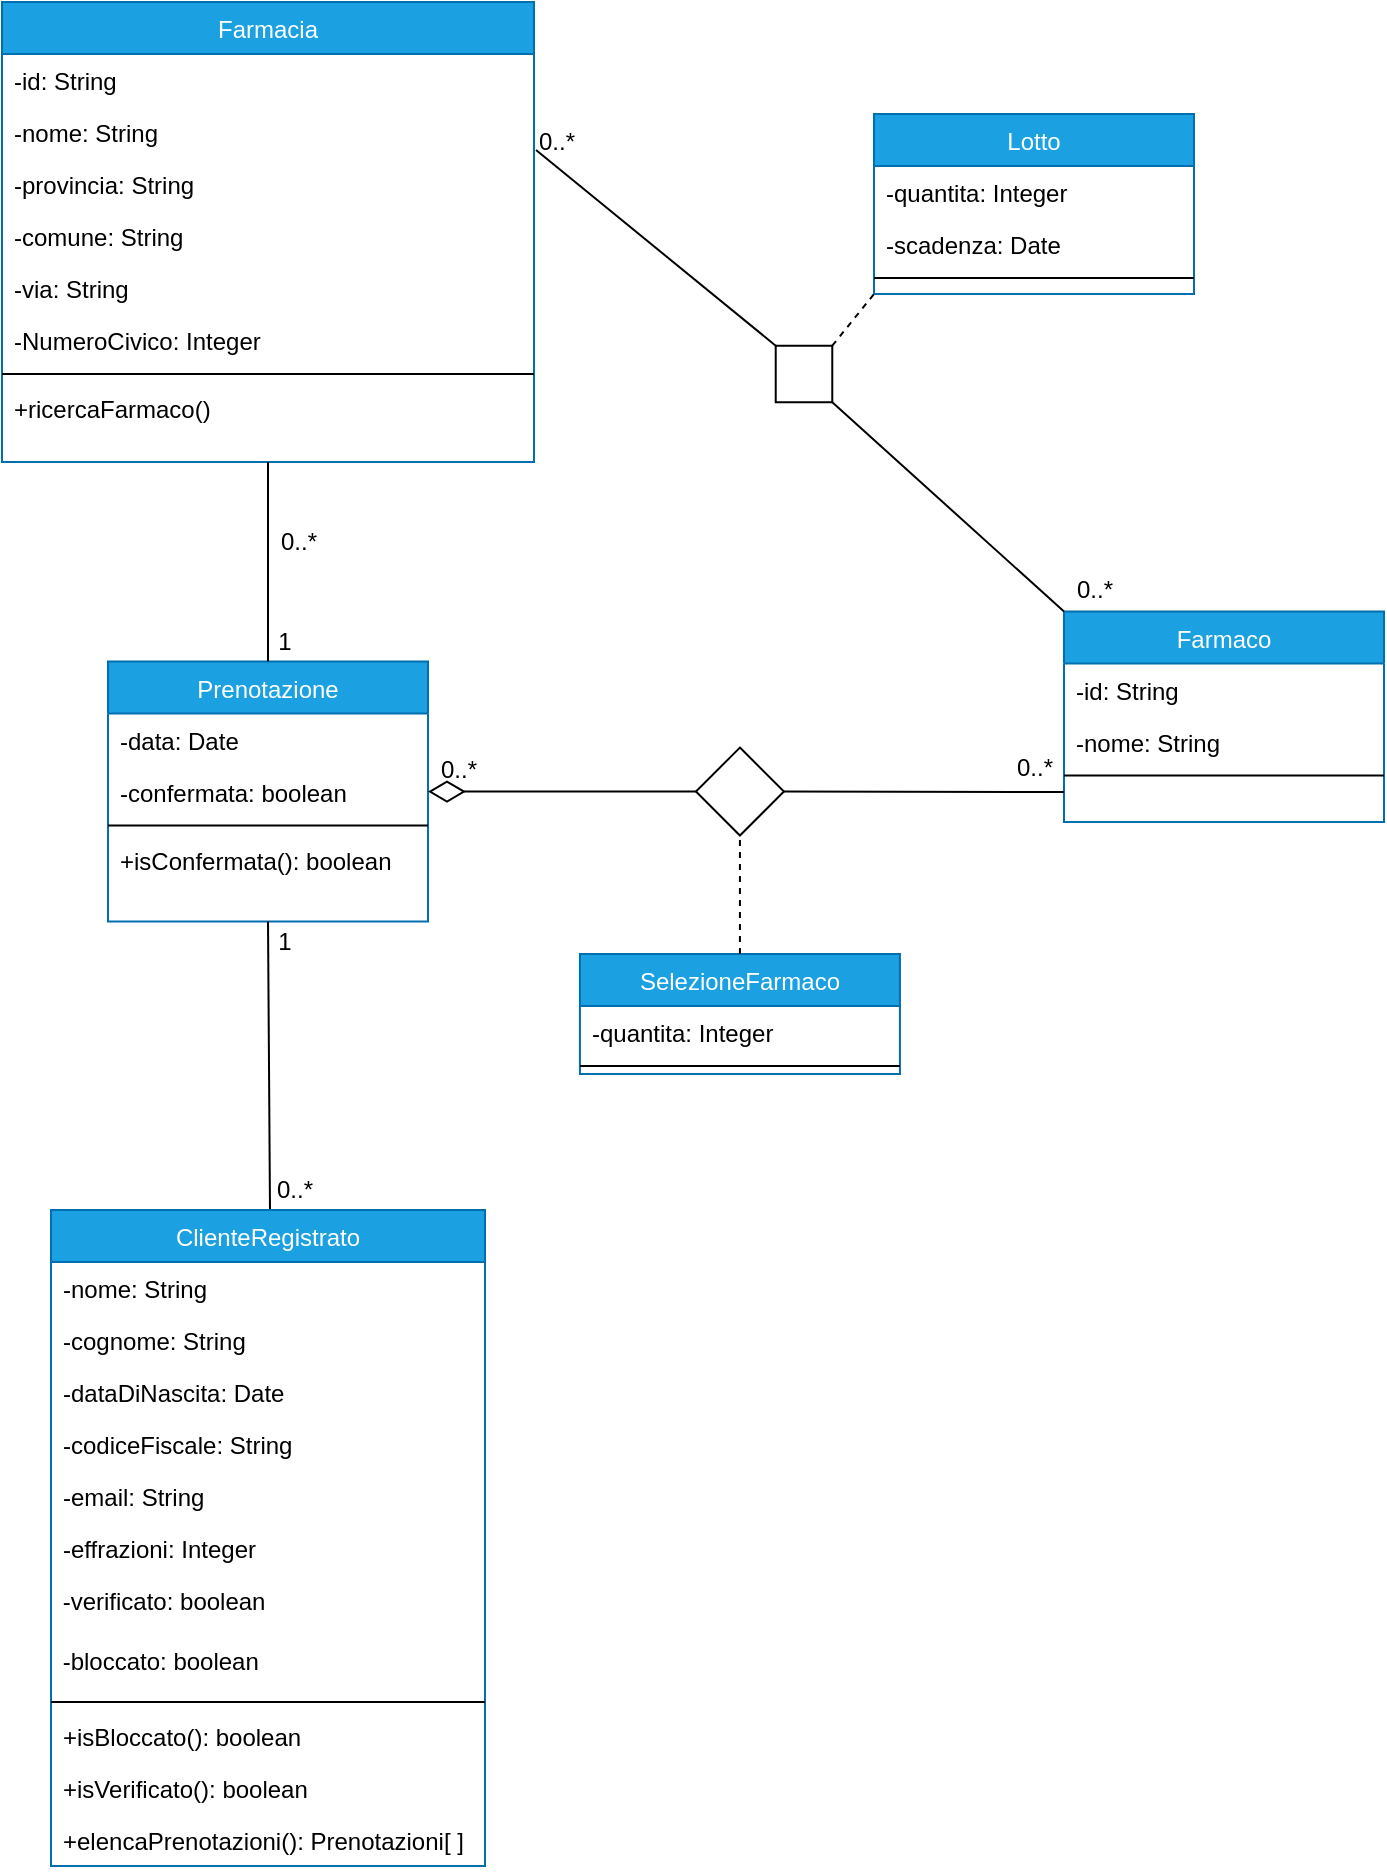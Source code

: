 <mxfile version="14.8.5" type="device" pages="3"><diagram id="0J_qHvFm6UENlinmswZc" name="DominioCliente"><mxGraphModel dx="2844" dy="1492" grid="1" gridSize="10" guides="1" tooltips="1" connect="1" arrows="1" fold="1" page="1" pageScale="1" pageWidth="827" pageHeight="1169" math="0" shadow="0"><root><mxCell id="0"/><mxCell id="1" parent="0"/><mxCell id="yFqUWSJjpp5-ftMIvv2n-1" value="Farmacia" style="swimlane;fontStyle=0;align=center;verticalAlign=top;childLayout=stackLayout;horizontal=1;startSize=26;horizontalStack=0;resizeParent=1;resizeLast=0;collapsible=1;marginBottom=0;rounded=0;shadow=0;strokeWidth=1;fillColor=#1ba1e2;strokeColor=#006EAF;fontColor=#ffffff;" vertex="1" parent="1"><mxGeometry x="9" y="10" width="266" height="230" as="geometry"><mxRectangle x="230" y="140" width="160" height="26" as="alternateBounds"/></mxGeometry></mxCell><mxCell id="yFqUWSJjpp5-ftMIvv2n-2" value="-id: String" style="text;align=left;verticalAlign=top;spacingLeft=4;spacingRight=4;overflow=hidden;rotatable=0;points=[[0,0.5],[1,0.5]];portConstraint=eastwest;" vertex="1" parent="yFqUWSJjpp5-ftMIvv2n-1"><mxGeometry y="26" width="266" height="26" as="geometry"/></mxCell><mxCell id="yFqUWSJjpp5-ftMIvv2n-3" value="-nome: String&#xA;" style="text;align=left;verticalAlign=top;spacingLeft=4;spacingRight=4;overflow=hidden;rotatable=0;points=[[0,0.5],[1,0.5]];portConstraint=eastwest;" vertex="1" parent="yFqUWSJjpp5-ftMIvv2n-1"><mxGeometry y="52" width="266" height="26" as="geometry"/></mxCell><mxCell id="yFqUWSJjpp5-ftMIvv2n-4" value="-provincia: String" style="text;align=left;verticalAlign=top;spacingLeft=4;spacingRight=4;overflow=hidden;rotatable=0;points=[[0,0.5],[1,0.5]];portConstraint=eastwest;rounded=0;shadow=0;html=0;" vertex="1" parent="yFqUWSJjpp5-ftMIvv2n-1"><mxGeometry y="78" width="266" height="26" as="geometry"/></mxCell><mxCell id="yFqUWSJjpp5-ftMIvv2n-5" value="-comune: String" style="text;align=left;verticalAlign=top;spacingLeft=4;spacingRight=4;overflow=hidden;rotatable=0;points=[[0,0.5],[1,0.5]];portConstraint=eastwest;rounded=0;shadow=0;html=0;" vertex="1" parent="yFqUWSJjpp5-ftMIvv2n-1"><mxGeometry y="104" width="266" height="26" as="geometry"/></mxCell><mxCell id="yFqUWSJjpp5-ftMIvv2n-6" value="-via: String" style="text;align=left;verticalAlign=top;spacingLeft=4;spacingRight=4;overflow=hidden;rotatable=0;points=[[0,0.5],[1,0.5]];portConstraint=eastwest;" vertex="1" parent="yFqUWSJjpp5-ftMIvv2n-1"><mxGeometry y="130" width="266" height="26" as="geometry"/></mxCell><mxCell id="yFqUWSJjpp5-ftMIvv2n-7" value="-NumeroCivico: Integer" style="text;align=left;verticalAlign=top;spacingLeft=4;spacingRight=4;overflow=hidden;rotatable=0;points=[[0,0.5],[1,0.5]];portConstraint=eastwest;" vertex="1" parent="yFqUWSJjpp5-ftMIvv2n-1"><mxGeometry y="156" width="266" height="26" as="geometry"/></mxCell><mxCell id="yFqUWSJjpp5-ftMIvv2n-8" value="" style="line;html=1;strokeWidth=1;align=left;verticalAlign=middle;spacingTop=-1;spacingLeft=3;spacingRight=3;rotatable=0;labelPosition=right;points=[];portConstraint=eastwest;" vertex="1" parent="yFqUWSJjpp5-ftMIvv2n-1"><mxGeometry y="182" width="266" height="8" as="geometry"/></mxCell><mxCell id="yFqUWSJjpp5-ftMIvv2n-9" value="+ricercaFarmaco()" style="text;align=left;verticalAlign=top;spacingLeft=4;spacingRight=4;overflow=hidden;rotatable=0;points=[[0,0.5],[1,0.5]];portConstraint=eastwest;" vertex="1" parent="yFqUWSJjpp5-ftMIvv2n-1"><mxGeometry y="190" width="266" height="26" as="geometry"/></mxCell><mxCell id="yFqUWSJjpp5-ftMIvv2n-10" value="Farmaco" style="swimlane;fontStyle=0;align=center;verticalAlign=top;childLayout=stackLayout;horizontal=1;startSize=26;horizontalStack=0;resizeParent=1;resizeLast=0;collapsible=1;marginBottom=0;rounded=0;shadow=0;strokeWidth=1;fillColor=#1ba1e2;strokeColor=#006EAF;fontColor=#ffffff;" vertex="1" parent="1"><mxGeometry x="540" y="314.77" width="160" height="105.23" as="geometry"><mxRectangle x="230" y="140" width="160" height="26" as="alternateBounds"/></mxGeometry></mxCell><mxCell id="yFqUWSJjpp5-ftMIvv2n-11" value="-id: String" style="text;align=left;verticalAlign=top;spacingLeft=4;spacingRight=4;overflow=hidden;rotatable=0;points=[[0,0.5],[1,0.5]];portConstraint=eastwest;" vertex="1" parent="yFqUWSJjpp5-ftMIvv2n-10"><mxGeometry y="26" width="160" height="26" as="geometry"/></mxCell><mxCell id="yFqUWSJjpp5-ftMIvv2n-12" value="-nome: String&#xA;" style="text;align=left;verticalAlign=top;spacingLeft=4;spacingRight=4;overflow=hidden;rotatable=0;points=[[0,0.5],[1,0.5]];portConstraint=eastwest;" vertex="1" parent="yFqUWSJjpp5-ftMIvv2n-10"><mxGeometry y="52" width="160" height="26" as="geometry"/></mxCell><mxCell id="yFqUWSJjpp5-ftMIvv2n-13" value="" style="line;html=1;strokeWidth=1;align=left;verticalAlign=middle;spacingTop=-1;spacingLeft=3;spacingRight=3;rotatable=0;labelPosition=right;points=[];portConstraint=eastwest;" vertex="1" parent="yFqUWSJjpp5-ftMIvv2n-10"><mxGeometry y="78" width="160" height="8" as="geometry"/></mxCell><mxCell id="yFqUWSJjpp5-ftMIvv2n-14" value="Prenotazione" style="swimlane;fontStyle=0;align=center;verticalAlign=top;childLayout=stackLayout;horizontal=1;startSize=26;horizontalStack=0;resizeParent=1;resizeLast=0;collapsible=1;marginBottom=0;rounded=0;shadow=0;strokeWidth=1;fillColor=#1ba1e2;strokeColor=#006EAF;fontColor=#ffffff;" vertex="1" parent="1"><mxGeometry x="62" y="339.77" width="160" height="130" as="geometry"><mxRectangle x="230" y="140" width="160" height="26" as="alternateBounds"/></mxGeometry></mxCell><mxCell id="yFqUWSJjpp5-ftMIvv2n-15" value="-data: Date&#xA;" style="text;align=left;verticalAlign=top;spacingLeft=4;spacingRight=4;overflow=hidden;rotatable=0;points=[[0,0.5],[1,0.5]];portConstraint=eastwest;" vertex="1" parent="yFqUWSJjpp5-ftMIvv2n-14"><mxGeometry y="26" width="160" height="26" as="geometry"/></mxCell><mxCell id="yFqUWSJjpp5-ftMIvv2n-16" value="-confermata: boolean" style="text;align=left;verticalAlign=top;spacingLeft=4;spacingRight=4;overflow=hidden;rotatable=0;points=[[0,0.5],[1,0.5]];portConstraint=eastwest;" vertex="1" parent="yFqUWSJjpp5-ftMIvv2n-14"><mxGeometry y="52" width="160" height="26" as="geometry"/></mxCell><mxCell id="yFqUWSJjpp5-ftMIvv2n-17" value="" style="line;html=1;strokeWidth=1;align=left;verticalAlign=middle;spacingTop=-1;spacingLeft=3;spacingRight=3;rotatable=0;labelPosition=right;points=[];portConstraint=eastwest;" vertex="1" parent="yFqUWSJjpp5-ftMIvv2n-14"><mxGeometry y="78" width="160" height="8" as="geometry"/></mxCell><mxCell id="yFqUWSJjpp5-ftMIvv2n-18" value="+isConfermata(): boolean" style="text;align=left;verticalAlign=top;spacingLeft=4;spacingRight=4;overflow=hidden;rotatable=0;points=[[0,0.5],[1,0.5]];portConstraint=eastwest;" vertex="1" parent="yFqUWSJjpp5-ftMIvv2n-14"><mxGeometry y="86" width="160" height="26" as="geometry"/></mxCell><mxCell id="yFqUWSJjpp5-ftMIvv2n-19" value="" style="endArrow=none;html=1;entryX=0.5;entryY=1;entryDx=0;entryDy=0;exitX=0.5;exitY=0;exitDx=0;exitDy=0;endFill=0;" edge="1" parent="1" source="yFqUWSJjpp5-ftMIvv2n-14" target="yFqUWSJjpp5-ftMIvv2n-1"><mxGeometry width="50" height="50" relative="1" as="geometry"><mxPoint x="391" y="172" as="sourcePoint"/><mxPoint x="391" y="94" as="targetPoint"/></mxGeometry></mxCell><mxCell id="yFqUWSJjpp5-ftMIvv2n-20" value="" style="endArrow=none;html=1;exitX=0.5;exitY=0;exitDx=0;exitDy=0;entryX=0.5;entryY=1;entryDx=0;entryDy=0;endFill=0;" edge="1" parent="1" target="yFqUWSJjpp5-ftMIvv2n-14"><mxGeometry width="50" height="50" relative="1" as="geometry"><mxPoint x="143" y="614.0" as="sourcePoint"/><mxPoint x="677" y="414" as="targetPoint"/></mxGeometry></mxCell><mxCell id="yFqUWSJjpp5-ftMIvv2n-21" value="0..*" style="text;html=1;align=center;verticalAlign=middle;resizable=0;points=[];autosize=1;strokeColor=none;" vertex="1" parent="1"><mxGeometry x="271" y="70" width="30" height="20" as="geometry"/></mxCell><mxCell id="yFqUWSJjpp5-ftMIvv2n-22" value="1" style="text;html=1;align=center;verticalAlign=middle;resizable=0;points=[];autosize=1;strokeColor=none;" vertex="1" parent="1"><mxGeometry x="140" y="319.77" width="20" height="20" as="geometry"/></mxCell><mxCell id="yFqUWSJjpp5-ftMIvv2n-23" value="0..*" style="text;html=1;align=center;verticalAlign=middle;resizable=0;points=[];autosize=1;strokeColor=none;" vertex="1" parent="1"><mxGeometry x="142" y="270" width="30" height="20" as="geometry"/></mxCell><mxCell id="yFqUWSJjpp5-ftMIvv2n-24" value="1" style="text;html=1;align=center;verticalAlign=middle;resizable=0;points=[];autosize=1;strokeColor=none;" vertex="1" parent="1"><mxGeometry x="140" y="469.77" width="20" height="20" as="geometry"/></mxCell><mxCell id="yFqUWSJjpp5-ftMIvv2n-25" value="0..*" style="text;html=1;align=center;verticalAlign=middle;resizable=0;points=[];autosize=1;strokeColor=none;" vertex="1" parent="1"><mxGeometry x="140" y="594" width="30" height="20" as="geometry"/></mxCell><mxCell id="yFqUWSJjpp5-ftMIvv2n-26" value="0..*" style="text;html=1;align=center;verticalAlign=middle;resizable=0;points=[];autosize=1;strokeColor=none;" vertex="1" parent="1"><mxGeometry x="222" y="384" width="30" height="20" as="geometry"/></mxCell><mxCell id="yFqUWSJjpp5-ftMIvv2n-27" value="" style="endArrow=none;html=1;entryX=0;entryY=0;entryDx=0;entryDy=0;endFill=0;startArrow=none;exitX=1;exitY=0.5;exitDx=0;exitDy=0;" edge="1" parent="1" source="yFqUWSJjpp5-ftMIvv2n-41" target="yFqUWSJjpp5-ftMIvv2n-10"><mxGeometry width="50" height="50" relative="1" as="geometry"><mxPoint x="276" y="84" as="sourcePoint"/><mxPoint x="490.0" y="294" as="targetPoint"/></mxGeometry></mxCell><mxCell id="yFqUWSJjpp5-ftMIvv2n-28" value="" style="endArrow=none;html=1;exitX=1;exitY=0.5;exitDx=0;exitDy=0;endFill=0;startSize=16;strokeWidth=1;startArrow=none;startFill=0;" edge="1" parent="1" source="yFqUWSJjpp5-ftMIvv2n-37"><mxGeometry width="50" height="50" relative="1" as="geometry"><mxPoint x="223" y="404" as="sourcePoint"/><mxPoint x="540" y="405" as="targetPoint"/></mxGeometry></mxCell><mxCell id="yFqUWSJjpp5-ftMIvv2n-29" value="0..*" style="text;html=1;align=center;verticalAlign=middle;resizable=0;points=[];autosize=1;strokeColor=none;" vertex="1" parent="1"><mxGeometry x="540" y="294" width="30" height="20" as="geometry"/></mxCell><mxCell id="yFqUWSJjpp5-ftMIvv2n-30" value="Lotto" style="swimlane;fontStyle=0;align=center;verticalAlign=top;childLayout=stackLayout;horizontal=1;startSize=26;horizontalStack=0;resizeParent=1;resizeLast=0;collapsible=1;marginBottom=0;rounded=0;shadow=0;strokeWidth=1;fillColor=#1ba1e2;strokeColor=#006EAF;fontColor=#ffffff;" vertex="1" parent="1"><mxGeometry x="445" y="66" width="160" height="90" as="geometry"><mxRectangle x="550" y="140" width="160" height="26" as="alternateBounds"/></mxGeometry></mxCell><mxCell id="yFqUWSJjpp5-ftMIvv2n-31" value="-quantita: Integer" style="text;align=left;verticalAlign=top;spacingLeft=4;spacingRight=4;overflow=hidden;rotatable=0;points=[[0,0.5],[1,0.5]];portConstraint=eastwest;" vertex="1" parent="yFqUWSJjpp5-ftMIvv2n-30"><mxGeometry y="26" width="160" height="26" as="geometry"/></mxCell><mxCell id="yFqUWSJjpp5-ftMIvv2n-32" value="-scadenza: Date" style="text;align=left;verticalAlign=top;spacingLeft=4;spacingRight=4;overflow=hidden;rotatable=0;points=[[0,0.5],[1,0.5]];portConstraint=eastwest;" vertex="1" parent="yFqUWSJjpp5-ftMIvv2n-30"><mxGeometry y="52" width="160" height="26" as="geometry"/></mxCell><mxCell id="yFqUWSJjpp5-ftMIvv2n-33" value="" style="line;html=1;strokeWidth=1;align=left;verticalAlign=middle;spacingTop=-1;spacingLeft=3;spacingRight=3;rotatable=0;labelPosition=right;points=[];portConstraint=eastwest;" vertex="1" parent="yFqUWSJjpp5-ftMIvv2n-30"><mxGeometry y="78" width="160" height="8" as="geometry"/></mxCell><mxCell id="yFqUWSJjpp5-ftMIvv2n-34" value="SelezioneFarmaco" style="swimlane;fontStyle=0;align=center;verticalAlign=top;childLayout=stackLayout;horizontal=1;startSize=26;horizontalStack=0;resizeParent=1;resizeLast=0;collapsible=1;marginBottom=0;rounded=0;shadow=0;strokeWidth=1;fillColor=#1ba1e2;strokeColor=#006EAF;fontColor=#ffffff;" vertex="1" parent="1"><mxGeometry x="297.97" y="486" width="160" height="60" as="geometry"><mxRectangle x="550" y="140" width="160" height="26" as="alternateBounds"/></mxGeometry></mxCell><mxCell id="yFqUWSJjpp5-ftMIvv2n-35" value="-quantita: Integer" style="text;align=left;verticalAlign=top;spacingLeft=4;spacingRight=4;overflow=hidden;rotatable=0;points=[[0,0.5],[1,0.5]];portConstraint=eastwest;" vertex="1" parent="yFqUWSJjpp5-ftMIvv2n-34"><mxGeometry y="26" width="160" height="26" as="geometry"/></mxCell><mxCell id="yFqUWSJjpp5-ftMIvv2n-36" value="" style="line;html=1;strokeWidth=1;align=left;verticalAlign=middle;spacingTop=-1;spacingLeft=3;spacingRight=3;rotatable=0;labelPosition=right;points=[];portConstraint=eastwest;" vertex="1" parent="yFqUWSJjpp5-ftMIvv2n-34"><mxGeometry y="52" width="160" height="8" as="geometry"/></mxCell><mxCell id="yFqUWSJjpp5-ftMIvv2n-37" value="" style="rhombus;whiteSpace=wrap;html=1;rotation=0;" vertex="1" parent="1"><mxGeometry x="355.97" y="382.77" width="44" height="44" as="geometry"/></mxCell><mxCell id="yFqUWSJjpp5-ftMIvv2n-38" value="" style="endArrow=none;html=1;exitX=1;exitY=0.5;exitDx=0;exitDy=0;entryX=0;entryY=0.5;entryDx=0;entryDy=0;endFill=0;startSize=16;sourcePerimeterSpacing=0;strokeWidth=1;startArrow=diamondThin;startFill=0;" edge="1" parent="1" source="yFqUWSJjpp5-ftMIvv2n-14" target="yFqUWSJjpp5-ftMIvv2n-37"><mxGeometry width="50" height="50" relative="1" as="geometry"><mxPoint x="223" y="404" as="sourcePoint"/><mxPoint x="530" y="402" as="targetPoint"/></mxGeometry></mxCell><mxCell id="yFqUWSJjpp5-ftMIvv2n-39" value="" style="endArrow=none;html=1;startSize=16;sourcePerimeterSpacing=0;strokeWidth=1;exitX=0.5;exitY=0;exitDx=0;exitDy=0;dashed=1;" edge="1" parent="1" source="yFqUWSJjpp5-ftMIvv2n-34" target="yFqUWSJjpp5-ftMIvv2n-37"><mxGeometry width="50" height="50" relative="1" as="geometry"><mxPoint x="460" y="456" as="sourcePoint"/><mxPoint x="378" y="426" as="targetPoint"/></mxGeometry></mxCell><mxCell id="yFqUWSJjpp5-ftMIvv2n-40" value="" style="endArrow=none;html=1;startSize=16;sourcePerimeterSpacing=0;strokeWidth=1;entryX=0;entryY=1;entryDx=0;entryDy=0;exitX=0.5;exitY=0;exitDx=0;exitDy=0;dashed=1;" edge="1" parent="1" source="yFqUWSJjpp5-ftMIvv2n-41" target="yFqUWSJjpp5-ftMIvv2n-30"><mxGeometry width="50" height="50" relative="1" as="geometry"><mxPoint x="670" y="206" as="sourcePoint"/><mxPoint x="460" y="176" as="targetPoint"/></mxGeometry></mxCell><mxCell id="yFqUWSJjpp5-ftMIvv2n-41" value="" style="rhombus;whiteSpace=wrap;html=1;rotation=45;" vertex="1" parent="1"><mxGeometry x="390" y="176" width="40" height="40" as="geometry"/></mxCell><mxCell id="yFqUWSJjpp5-ftMIvv2n-42" value="" style="endArrow=none;html=1;entryX=0;entryY=0.5;entryDx=0;entryDy=0;endFill=0;" edge="1" parent="1" target="yFqUWSJjpp5-ftMIvv2n-41"><mxGeometry width="50" height="50" relative="1" as="geometry"><mxPoint x="276" y="84" as="sourcePoint"/><mxPoint x="560" y="314" as="targetPoint"/></mxGeometry></mxCell><mxCell id="yFqUWSJjpp5-ftMIvv2n-43" value="0..*" style="text;html=1;align=center;verticalAlign=middle;resizable=0;points=[];autosize=1;strokeColor=none;" vertex="1" parent="1"><mxGeometry x="510" y="382.77" width="30" height="20" as="geometry"/></mxCell><mxCell id="yFqUWSJjpp5-ftMIvv2n-44" value="ClienteRegistrato" style="swimlane;fontStyle=0;align=center;verticalAlign=top;childLayout=stackLayout;horizontal=1;startSize=26;horizontalStack=0;resizeParent=1;resizeLast=0;collapsible=1;marginBottom=0;rounded=0;shadow=0;strokeWidth=1;fillColor=#1ba1e2;strokeColor=#006EAF;fontColor=#ffffff;" vertex="1" parent="1"><mxGeometry x="33.5" y="614" width="217" height="328" as="geometry"><mxRectangle x="230" y="140" width="160" height="26" as="alternateBounds"/></mxGeometry></mxCell><mxCell id="yFqUWSJjpp5-ftMIvv2n-45" value="-nome: String&#xA;" style="text;align=left;verticalAlign=top;spacingLeft=4;spacingRight=4;overflow=hidden;rotatable=0;points=[[0,0.5],[1,0.5]];portConstraint=eastwest;" vertex="1" parent="yFqUWSJjpp5-ftMIvv2n-44"><mxGeometry y="26" width="217" height="26" as="geometry"/></mxCell><mxCell id="yFqUWSJjpp5-ftMIvv2n-46" value="-cognome: String" style="text;align=left;verticalAlign=top;spacingLeft=4;spacingRight=4;overflow=hidden;rotatable=0;points=[[0,0.5],[1,0.5]];portConstraint=eastwest;" vertex="1" parent="yFqUWSJjpp5-ftMIvv2n-44"><mxGeometry y="52" width="217" height="26" as="geometry"/></mxCell><mxCell id="yFqUWSJjpp5-ftMIvv2n-47" value="-dataDiNascita: Date" style="text;align=left;verticalAlign=top;spacingLeft=4;spacingRight=4;overflow=hidden;rotatable=0;points=[[0,0.5],[1,0.5]];portConstraint=eastwest;" vertex="1" parent="yFqUWSJjpp5-ftMIvv2n-44"><mxGeometry y="78" width="217" height="26" as="geometry"/></mxCell><mxCell id="yFqUWSJjpp5-ftMIvv2n-48" value="-codiceFiscale: String" style="text;align=left;verticalAlign=top;spacingLeft=4;spacingRight=4;overflow=hidden;rotatable=0;points=[[0,0.5],[1,0.5]];portConstraint=eastwest;" vertex="1" parent="yFqUWSJjpp5-ftMIvv2n-44"><mxGeometry y="104" width="217" height="26" as="geometry"/></mxCell><mxCell id="yFqUWSJjpp5-ftMIvv2n-49" value="-email: String" style="text;align=left;verticalAlign=top;spacingLeft=4;spacingRight=4;overflow=hidden;rotatable=0;points=[[0,0.5],[1,0.5]];portConstraint=eastwest;" vertex="1" parent="yFqUWSJjpp5-ftMIvv2n-44"><mxGeometry y="130" width="217" height="26" as="geometry"/></mxCell><mxCell id="yFqUWSJjpp5-ftMIvv2n-50" value="-effrazioni: Integer" style="text;align=left;verticalAlign=top;spacingLeft=4;spacingRight=4;overflow=hidden;rotatable=0;points=[[0,0.5],[1,0.5]];portConstraint=eastwest;" vertex="1" parent="yFqUWSJjpp5-ftMIvv2n-44"><mxGeometry y="156" width="217" height="26" as="geometry"/></mxCell><mxCell id="yFqUWSJjpp5-ftMIvv2n-51" value="&lt;font face=&quot;helvetica&quot;&gt;&amp;nbsp;-verificato: boolean&lt;/font&gt;" style="text;whiteSpace=wrap;html=1;" vertex="1" parent="yFqUWSJjpp5-ftMIvv2n-44"><mxGeometry y="182" width="217" height="30" as="geometry"/></mxCell><mxCell id="yFqUWSJjpp5-ftMIvv2n-52" value="&lt;font face=&quot;helvetica&quot;&gt;&amp;nbsp;-bloccato: boolean&lt;/font&gt;" style="text;whiteSpace=wrap;html=1;" vertex="1" parent="yFqUWSJjpp5-ftMIvv2n-44"><mxGeometry y="212" width="217" height="30" as="geometry"/></mxCell><mxCell id="yFqUWSJjpp5-ftMIvv2n-53" value="" style="line;html=1;strokeWidth=1;align=left;verticalAlign=middle;spacingTop=-1;spacingLeft=3;spacingRight=3;rotatable=0;labelPosition=right;points=[];portConstraint=eastwest;" vertex="1" parent="yFqUWSJjpp5-ftMIvv2n-44"><mxGeometry y="242" width="217" height="8" as="geometry"/></mxCell><mxCell id="yFqUWSJjpp5-ftMIvv2n-54" value="+isBloccato(): boolean" style="text;align=left;verticalAlign=top;spacingLeft=4;spacingRight=4;overflow=hidden;rotatable=0;points=[[0,0.5],[1,0.5]];portConstraint=eastwest;" vertex="1" parent="yFqUWSJjpp5-ftMIvv2n-44"><mxGeometry y="250" width="217" height="26" as="geometry"/></mxCell><mxCell id="yFqUWSJjpp5-ftMIvv2n-55" value="+isVerificato(): boolean" style="text;align=left;verticalAlign=top;spacingLeft=4;spacingRight=4;overflow=hidden;rotatable=0;points=[[0,0.5],[1,0.5]];portConstraint=eastwest;" vertex="1" parent="yFqUWSJjpp5-ftMIvv2n-44"><mxGeometry y="276" width="217" height="26" as="geometry"/></mxCell><mxCell id="yFqUWSJjpp5-ftMIvv2n-56" value="+elencaPrenotazioni(): Prenotazioni[ ]" style="text;align=left;verticalAlign=top;spacingLeft=4;spacingRight=4;overflow=hidden;rotatable=0;points=[[0,0.5],[1,0.5]];portConstraint=eastwest;" vertex="1" parent="yFqUWSJjpp5-ftMIvv2n-44"><mxGeometry y="302" width="217" height="26" as="geometry"/></mxCell></root></mxGraphModel></diagram><diagram id="rQe9MYbYj0_6npzIU_aG" name="ViewCliente"><mxGraphModel dx="1422" dy="746" grid="1" gridSize="10" guides="1" tooltips="1" connect="1" arrows="1" fold="1" page="1" pageScale="1" pageWidth="827" pageHeight="1169" math="0" shadow="0"><root><mxCell id="hLEAclbrcqbiocmy42r8-0"/><mxCell id="hLEAclbrcqbiocmy42r8-1" parent="hLEAclbrcqbiocmy42r8-0"/><mxCell id="Rd_PXBAhiJtU-SlowM0p-0" value="HomeServizio" style="swimlane;fontStyle=0;align=center;verticalAlign=top;childLayout=stackLayout;horizontal=1;startSize=26;horizontalStack=0;resizeParent=1;resizeLast=0;collapsible=1;marginBottom=0;rounded=0;shadow=0;strokeWidth=1;fontColor=#ffffff;swimlaneFillColor=#FF8000;strokeColor=#FF8000;fillColor=#FF8000;" parent="hLEAclbrcqbiocmy42r8-1" vertex="1"><mxGeometry x="320" y="226" width="240" height="70" as="geometry"><mxRectangle x="230" y="140" width="160" height="26" as="alternateBounds"/></mxGeometry></mxCell><mxCell id="Rd_PXBAhiJtU-SlowM0p-1" value="" style="line;html=1;strokeWidth=1;align=left;verticalAlign=middle;spacingTop=-1;spacingLeft=3;spacingRight=3;rotatable=0;labelPosition=right;points=[];portConstraint=eastwest;strokeColor=#FFFFFF;" parent="Rd_PXBAhiJtU-SlowM0p-0" vertex="1"><mxGeometry y="26" width="240" height="8" as="geometry"/></mxCell><mxCell id="Rd_PXBAhiJtU-SlowM0p-2" value="" style="line;html=1;strokeWidth=1;align=left;verticalAlign=middle;spacingTop=-1;spacingLeft=3;spacingRight=3;rotatable=0;labelPosition=right;points=[];portConstraint=eastwest;dashed=1;dashPattern=1 1;" parent="Rd_PXBAhiJtU-SlowM0p-0" vertex="1"><mxGeometry y="34" width="240" height="8" as="geometry"/></mxCell><mxCell id="zQaplR0weJcV6RmPKKxk-0" value="+eseguiRicercaFarmaco(String,String)" style="text;align=left;verticalAlign=top;spacingLeft=4;spacingRight=4;overflow=hidden;rotatable=0;points=[[0,0.5],[1,0.5]];portConstraint=eastwest;" parent="Rd_PXBAhiJtU-SlowM0p-0" vertex="1"><mxGeometry y="42" width="240" height="26" as="geometry"/></mxCell><mxCell id="Rd_PXBAhiJtU-SlowM0p-3" value="ViewNuovaPrenotazione" style="swimlane;fontStyle=0;align=center;verticalAlign=top;childLayout=stackLayout;horizontal=1;startSize=26;horizontalStack=0;resizeParent=1;resizeLast=0;collapsible=1;marginBottom=0;rounded=0;shadow=0;strokeWidth=1;fontColor=#ffffff;swimlaneFillColor=#FF8000;strokeColor=#FF8000;fillColor=#FF8000;" parent="hLEAclbrcqbiocmy42r8-1" vertex="1"><mxGeometry x="600" y="330" width="240" height="70" as="geometry"><mxRectangle x="230" y="140" width="160" height="26" as="alternateBounds"/></mxGeometry></mxCell><mxCell id="Rd_PXBAhiJtU-SlowM0p-4" value="" style="line;html=1;strokeWidth=1;align=left;verticalAlign=middle;spacingTop=-1;spacingLeft=3;spacingRight=3;rotatable=0;labelPosition=right;points=[];portConstraint=eastwest;strokeColor=#FFFFFF;" parent="Rd_PXBAhiJtU-SlowM0p-3" vertex="1"><mxGeometry y="26" width="240" height="8" as="geometry"/></mxCell><mxCell id="Rd_PXBAhiJtU-SlowM0p-5" value="" style="line;html=1;strokeWidth=1;align=left;verticalAlign=middle;spacingTop=-1;spacingLeft=3;spacingRight=3;rotatable=0;labelPosition=right;points=[];portConstraint=eastwest;dashed=1;dashPattern=1 1;" parent="Rd_PXBAhiJtU-SlowM0p-3" vertex="1"><mxGeometry y="34" width="240" height="8" as="geometry"/></mxCell><mxCell id="zQaplR0weJcV6RmPKKxk-2" value="+eseguiCreaPrenotazione( )" style="text;align=left;verticalAlign=top;spacingLeft=4;spacingRight=4;overflow=hidden;rotatable=0;points=[[0,0.5],[1,0.5]];portConstraint=eastwest;" parent="Rd_PXBAhiJtU-SlowM0p-3" vertex="1"><mxGeometry y="42" width="240" height="28" as="geometry"/></mxCell><mxCell id="Rd_PXBAhiJtU-SlowM0p-6" value="ViewPrenotazioniPersonali&#xA;" style="swimlane;fontStyle=0;align=center;verticalAlign=top;childLayout=stackLayout;horizontal=1;startSize=26;horizontalStack=0;resizeParent=1;resizeLast=0;collapsible=1;marginBottom=0;rounded=0;shadow=0;strokeWidth=1;fontColor=#ffffff;swimlaneFillColor=#FF8000;strokeColor=#FF8000;fillColor=#FF8000;" parent="hLEAclbrcqbiocmy42r8-1" vertex="1"><mxGeometry x="40" y="330" width="240" height="70" as="geometry"><mxRectangle x="230" y="140" width="160" height="26" as="alternateBounds"/></mxGeometry></mxCell><mxCell id="Rd_PXBAhiJtU-SlowM0p-7" value="" style="line;html=1;strokeWidth=1;align=left;verticalAlign=middle;spacingTop=-1;spacingLeft=3;spacingRight=3;rotatable=0;labelPosition=right;points=[];portConstraint=eastwest;strokeColor=#FFFFFF;" parent="Rd_PXBAhiJtU-SlowM0p-6" vertex="1"><mxGeometry y="26" width="240" height="8" as="geometry"/></mxCell><mxCell id="Rd_PXBAhiJtU-SlowM0p-8" value="" style="line;html=1;strokeWidth=1;align=left;verticalAlign=middle;spacingTop=-1;spacingLeft=3;spacingRight=3;rotatable=0;labelPosition=right;points=[];portConstraint=eastwest;dashed=1;dashPattern=1 1;" parent="Rd_PXBAhiJtU-SlowM0p-6" vertex="1"><mxGeometry y="34" width="240" height="8" as="geometry"/></mxCell><mxCell id="zQaplR0weJcV6RmPKKxk-1" value="+getListaPrenotazioni()" style="text;align=left;verticalAlign=top;spacingLeft=4;spacingRight=4;overflow=hidden;rotatable=0;points=[[0,0.5],[1,0.5]];portConstraint=eastwest;" parent="Rd_PXBAhiJtU-SlowM0p-6" vertex="1"><mxGeometry y="42" width="240" height="28" as="geometry"/></mxCell><mxCell id="zQ62yjSuOh8k2b8N0J50-2" value="" style="endArrow=openThin;html=1;exitX=1;exitY=0.5;exitDx=0;exitDy=0;endFill=0;jumpSize=6;startSize=12;endSize=12;strokeColor=#007FFF;startArrow=openThin;startFill=0;entryX=0.25;entryY=1;entryDx=0;entryDy=0;" parent="hLEAclbrcqbiocmy42r8-1" source="Rd_PXBAhiJtU-SlowM0p-6" target="Rd_PXBAhiJtU-SlowM0p-0" edge="1"><mxGeometry width="50" height="50" relative="1" as="geometry"><mxPoint x="210" y="120" as="sourcePoint"/><mxPoint x="370" y="236" as="targetPoint"/></mxGeometry></mxCell><mxCell id="zQ62yjSuOh8k2b8N0J50-3" value="" style="endArrow=openThin;html=1;exitX=0;exitY=0.5;exitDx=0;exitDy=0;endFill=0;jumpSize=6;startSize=12;endSize=12;strokeColor=#007FFF;startArrow=openThin;startFill=0;entryX=0.75;entryY=1;entryDx=0;entryDy=0;" parent="hLEAclbrcqbiocmy42r8-1" source="Rd_PXBAhiJtU-SlowM0p-3" target="Rd_PXBAhiJtU-SlowM0p-0" edge="1"><mxGeometry width="50" height="50" relative="1" as="geometry"><mxPoint x="220" y="130" as="sourcePoint"/><mxPoint x="440" y="290" as="targetPoint"/></mxGeometry></mxCell><mxCell id="zQ62yjSuOh8k2b8N0J50-10" value="&lt;font color=&quot;#007fff&quot;&gt;1&lt;/font&gt;" style="text;html=1;align=center;verticalAlign=middle;resizable=0;points=[];autosize=1;strokeColor=none;" parent="hLEAclbrcqbiocmy42r8-1" vertex="1"><mxGeometry x="570" y="350" width="20" height="20" as="geometry"/></mxCell><mxCell id="zQ62yjSuOh8k2b8N0J50-11" value="&lt;font color=&quot;#007fff&quot;&gt;1&lt;/font&gt;" style="text;html=1;align=center;verticalAlign=middle;resizable=0;points=[];autosize=1;strokeColor=none;" parent="hLEAclbrcqbiocmy42r8-1" vertex="1"><mxGeometry x="372" y="294" width="20" height="20" as="geometry"/></mxCell><mxCell id="zQ62yjSuOh8k2b8N0J50-12" value="&lt;font color=&quot;#007fff&quot;&gt;1&lt;/font&gt;" style="text;html=1;align=center;verticalAlign=middle;resizable=0;points=[];autosize=1;strokeColor=none;" parent="hLEAclbrcqbiocmy42r8-1" vertex="1"><mxGeometry x="295" y="350" width="20" height="20" as="geometry"/></mxCell><mxCell id="zQ62yjSuOh8k2b8N0J50-13" value="&lt;font color=&quot;#007fff&quot;&gt;1&lt;/font&gt;" style="text;html=1;align=center;verticalAlign=middle;resizable=0;points=[];autosize=1;strokeColor=none;" parent="hLEAclbrcqbiocmy42r8-1" vertex="1"><mxGeometry x="486" y="294" width="20" height="20" as="geometry"/></mxCell></root></mxGraphModel></diagram><diagram id="cwLcmpT5EYhFbx_EBEZI" name="ControllerCliente"><mxGraphModel dx="1422" dy="746" grid="1" gridSize="10" guides="1" tooltips="1" connect="1" arrows="1" fold="1" page="1" pageScale="1" pageWidth="2339" pageHeight="3300" math="0" shadow="0"><root><mxCell id="1Uhm4q8icOZTUmgSE2vN-0"/><mxCell id="1Uhm4q8icOZTUmgSE2vN-1" parent="1Uhm4q8icOZTUmgSE2vN-0"/><mxCell id="zXXgO2oh7DLjLrUTnX8h-0" value="Controller" style="swimlane;fontStyle=0;align=center;verticalAlign=top;childLayout=stackLayout;horizontal=1;startSize=26;horizontalStack=0;resizeParent=1;resizeLast=0;collapsible=1;marginBottom=0;rounded=0;shadow=0;strokeWidth=1;fontColor=#ffffff;swimlaneFillColor=#66CC00;strokeColor=#00E800;fillColor=#66CC00;" parent="1Uhm4q8icOZTUmgSE2vN-1" vertex="1"><mxGeometry x="520" y="140" width="192.5" height="210" as="geometry"><mxRectangle x="230" y="140" width="160" height="26" as="alternateBounds"/></mxGeometry></mxCell><mxCell id="zXXgO2oh7DLjLrUTnX8h-1" value="" style="line;html=1;strokeWidth=1;align=left;verticalAlign=middle;spacingTop=-1;spacingLeft=3;spacingRight=3;rotatable=0;labelPosition=right;points=[];portConstraint=eastwest;strokeColor=#FFFFFF;" parent="zXXgO2oh7DLjLrUTnX8h-0" vertex="1"><mxGeometry y="26" width="192.5" height="8" as="geometry"/></mxCell><mxCell id="zXXgO2oh7DLjLrUTnX8h-2" value="-dbConnection:Connection" style="text;align=left;verticalAlign=top;spacingLeft=4;spacingRight=4;overflow=hidden;rotatable=0;points=[[0,0.5],[1,0.5]];portConstraint=eastwest;" parent="zXXgO2oh7DLjLrUTnX8h-0" vertex="1"><mxGeometry y="34" width="192.5" height="28" as="geometry"/></mxCell><mxCell id="zXXgO2oh7DLjLrUTnX8h-3" value="-logWriter:Writer" style="text;align=left;verticalAlign=top;spacingLeft=4;spacingRight=4;overflow=hidden;rotatable=0;points=[[0,0.5],[1,0.5]];portConstraint=eastwest;" parent="zXXgO2oh7DLjLrUTnX8h-0" vertex="1"><mxGeometry y="62" width="192.5" height="28" as="geometry"/></mxCell><mxCell id="zXXgO2oh7DLjLrUTnX8h-4" value="" style="line;html=1;strokeWidth=1;align=left;verticalAlign=middle;spacingTop=-1;spacingLeft=3;spacingRight=3;rotatable=0;labelPosition=right;points=[];portConstraint=eastwest;dashed=1;dashPattern=1 1;" parent="zXXgO2oh7DLjLrUTnX8h-0" vertex="1"><mxGeometry y="90" width="192.5" height="8" as="geometry"/></mxCell><mxCell id="zXXgO2oh7DLjLrUTnX8h-5" value="-apriConnessione(dbUrl : String)" style="text;align=left;verticalAlign=top;spacingLeft=4;spacingRight=4;overflow=hidden;rotatable=0;points=[[0,0.5],[1,0.5]];portConstraint=eastwest;" parent="zXXgO2oh7DLjLrUTnX8h-0" vertex="1"><mxGeometry y="98" width="192.5" height="28" as="geometry"/></mxCell><mxCell id="zXXgO2oh7DLjLrUTnX8h-6" value="-apriLog(logFile : Path)" style="text;align=left;verticalAlign=top;spacingLeft=4;spacingRight=4;overflow=hidden;rotatable=0;points=[[0,0.5],[1,0.5]];portConstraint=eastwest;" parent="zXXgO2oh7DLjLrUTnX8h-0" vertex="1"><mxGeometry y="126" width="192.5" height="28" as="geometry"/></mxCell><mxCell id="zXXgO2oh7DLjLrUTnX8h-7" value="#scriviLog(message : String)" style="text;align=left;verticalAlign=top;spacingLeft=4;spacingRight=4;overflow=hidden;rotatable=0;points=[[0,0.5],[1,0.5]];portConstraint=eastwest;" parent="zXXgO2oh7DLjLrUTnX8h-0" vertex="1"><mxGeometry y="154" width="192.5" height="28" as="geometry"/></mxCell><mxCell id="zXXgO2oh7DLjLrUTnX8h-8" value="#Connection getConnection()" style="text;align=left;verticalAlign=top;spacingLeft=4;spacingRight=4;overflow=hidden;rotatable=0;points=[[0,0.5],[1,0.5]];portConstraint=eastwest;" parent="zXXgO2oh7DLjLrUTnX8h-0" vertex="1"><mxGeometry y="182" width="192.5" height="28" as="geometry"/></mxCell><mxCell id="zXXgO2oh7DLjLrUTnX8h-9" value="RicercaFarmaciController" style="swimlane;fontStyle=0;align=center;verticalAlign=top;childLayout=stackLayout;horizontal=1;startSize=26;horizontalStack=0;resizeParent=1;resizeLast=0;collapsible=1;marginBottom=0;rounded=0;shadow=0;strokeWidth=1;fontColor=#ffffff;swimlaneFillColor=#66CC00;strokeColor=#00E800;fillColor=#66CC00;" parent="1Uhm4q8icOZTUmgSE2vN-1" vertex="1"><mxGeometry x="380" y="560" width="230" height="80" as="geometry"><mxRectangle x="230" y="140" width="160" height="26" as="alternateBounds"/></mxGeometry></mxCell><mxCell id="zXXgO2oh7DLjLrUTnX8h-10" value="" style="line;html=1;strokeWidth=1;align=left;verticalAlign=middle;spacingTop=-1;spacingLeft=3;spacingRight=3;rotatable=0;labelPosition=right;points=[];portConstraint=eastwest;strokeColor=#FFFFFF;" parent="zXXgO2oh7DLjLrUTnX8h-9" vertex="1"><mxGeometry y="26" width="230" height="8" as="geometry"/></mxCell><mxCell id="zXXgO2oh7DLjLrUTnX8h-11" value="" style="line;html=1;strokeWidth=1;align=left;verticalAlign=middle;spacingTop=-1;spacingLeft=3;spacingRight=3;rotatable=0;labelPosition=right;points=[];portConstraint=eastwest;dashed=1;dashPattern=1 1;" parent="zXXgO2oh7DLjLrUTnX8h-9" vertex="1"><mxGeometry y="34" width="230" height="8" as="geometry"/></mxCell><mxCell id="zXXgO2oh7DLjLrUTnX8h-12" value="+ricercaFarmaci( String,String )" style="text;align=left;verticalAlign=top;spacingLeft=4;spacingRight=4;overflow=hidden;rotatable=0;points=[[0,0.5],[1,0.5]];portConstraint=eastwest;" parent="zXXgO2oh7DLjLrUTnX8h-9" vertex="1"><mxGeometry y="42" width="230" height="28" as="geometry"/></mxCell><mxCell id="zXXgO2oh7DLjLrUTnX8h-13" value="" style="endArrow=none;html=1;strokeColor=#00FFFF;" parent="1Uhm4q8icOZTUmgSE2vN-1" edge="1"><mxGeometry width="50" height="50" relative="1" as="geometry"><mxPoint x="424.55" y="560" as="sourcePoint"/><mxPoint x="425.45" y="540.5" as="targetPoint"/><Array as="points"><mxPoint x="424.55" y="540"/></Array></mxGeometry></mxCell><mxCell id="zXXgO2oh7DLjLrUTnX8h-14" value="" style="ellipse;whiteSpace=wrap;html=1;aspect=fixed;strokeColor=#00FFFF;" parent="1Uhm4q8icOZTUmgSE2vN-1" vertex="1"><mxGeometry x="420.0" y="530" width="10" height="10" as="geometry"/></mxCell><mxCell id="zXXgO2oh7DLjLrUTnX8h-15" value="IRicercaFarmaci" style="text;html=1;align=right;verticalAlign=middle;resizable=0;points=[];autosize=1;strokeColor=none;" parent="1Uhm4q8icOZTUmgSE2vN-1" vertex="1"><mxGeometry x="380" y="510" width="100" height="20" as="geometry"/></mxCell><mxCell id="zXXgO2oh7DLjLrUTnX8h-16" value="" style="endArrow=blockThin;html=1;endFill=0;jumpSize=6;startSize=12;endSize=12;strokeColor=#007FFF;exitX=0.5;exitY=0;exitDx=0;exitDy=0;entryX=0.416;entryY=1;entryDx=0;entryDy=0;entryPerimeter=0;" parent="1Uhm4q8icOZTUmgSE2vN-1" source="zXXgO2oh7DLjLrUTnX8h-9" target="zXXgO2oh7DLjLrUTnX8h-8" edge="1"><mxGeometry width="50" height="50" relative="1" as="geometry"><mxPoint x="125.5" y="613.5" as="sourcePoint"/><mxPoint x="540.815" y="370" as="targetPoint"/></mxGeometry></mxCell><mxCell id="zXXgO2oh7DLjLrUTnX8h-20" value="GestionePrenotazioniController" style="swimlane;fontStyle=0;align=center;verticalAlign=top;childLayout=stackLayout;horizontal=1;startSize=26;horizontalStack=0;resizeParent=1;resizeLast=0;collapsible=1;marginBottom=0;rounded=0;shadow=0;strokeWidth=1;fontColor=#ffffff;swimlaneFillColor=#66CC00;strokeColor=#00E800;fillColor=#66CC00;" parent="1Uhm4q8icOZTUmgSE2vN-1" vertex="1"><mxGeometry x="760" y="530" width="192.5" height="120" as="geometry"><mxRectangle x="230" y="140" width="160" height="26" as="alternateBounds"/></mxGeometry></mxCell><mxCell id="zXXgO2oh7DLjLrUTnX8h-21" value="" style="line;html=1;strokeWidth=1;align=left;verticalAlign=middle;spacingTop=-1;spacingLeft=3;spacingRight=3;rotatable=0;labelPosition=right;points=[];portConstraint=eastwest;strokeColor=#FFFFFF;" parent="zXXgO2oh7DLjLrUTnX8h-20" vertex="1"><mxGeometry y="26" width="192.5" height="8" as="geometry"/></mxCell><mxCell id="zXXgO2oh7DLjLrUTnX8h-22" value="" style="line;html=1;strokeWidth=1;align=left;verticalAlign=middle;spacingTop=-1;spacingLeft=3;spacingRight=3;rotatable=0;labelPosition=right;points=[];portConstraint=eastwest;dashed=1;dashPattern=1 1;" parent="zXXgO2oh7DLjLrUTnX8h-20" vertex="1"><mxGeometry y="34" width="192.5" height="8" as="geometry"/></mxCell><mxCell id="zXXgO2oh7DLjLrUTnX8h-23" value="+getListaPrenotazioni( Utente )" style="text;align=left;verticalAlign=top;spacingLeft=4;spacingRight=4;overflow=hidden;rotatable=0;points=[[0,0.5],[1,0.5]];portConstraint=eastwest;" parent="zXXgO2oh7DLjLrUTnX8h-20" vertex="1"><mxGeometry y="42" width="192.5" height="28" as="geometry"/></mxCell><mxCell id="zXXgO2oh7DLjLrUTnX8h-24" value="+creaPrenotazione( String )" style="text;align=left;verticalAlign=top;spacingLeft=4;spacingRight=4;overflow=hidden;rotatable=0;points=[[0,0.5],[1,0.5]];portConstraint=eastwest;" parent="zXXgO2oh7DLjLrUTnX8h-20" vertex="1"><mxGeometry y="70" width="192.5" height="28" as="geometry"/></mxCell><mxCell id="zXXgO2oh7DLjLrUTnX8h-25" value="" style="endArrow=none;html=1;strokeColor=#00FFFF;entryX=0.5;entryY=1;entryDx=0;entryDy=0;exitX=0.75;exitY=0;exitDx=0;exitDy=0;" parent="1Uhm4q8icOZTUmgSE2vN-1" source="zXXgO2oh7DLjLrUTnX8h-20" target="zXXgO2oh7DLjLrUTnX8h-26" edge="1"><mxGeometry width="50" height="50" relative="1" as="geometry"><mxPoint x="906.25" y="520" as="sourcePoint"/><mxPoint x="906" y="510" as="targetPoint"/></mxGeometry></mxCell><mxCell id="zXXgO2oh7DLjLrUTnX8h-26" value="" style="ellipse;whiteSpace=wrap;html=1;aspect=fixed;strokeColor=#00FFFF;" parent="1Uhm4q8icOZTUmgSE2vN-1" vertex="1"><mxGeometry x="900" y="500" width="10" height="10" as="geometry"/></mxCell><mxCell id="zXXgO2oh7DLjLrUTnX8h-27" value="" style="endArrow=blockThin;html=1;endFill=0;jumpSize=6;startSize=12;endSize=12;strokeColor=#007FFF;exitX=0.5;exitY=0;exitDx=0;exitDy=0;entryX=0.597;entryY=1.042;entryDx=0;entryDy=0;entryPerimeter=0;" parent="1Uhm4q8icOZTUmgSE2vN-1" source="zXXgO2oh7DLjLrUTnX8h-20" target="zXXgO2oh7DLjLrUTnX8h-8" edge="1"><mxGeometry width="50" height="50" relative="1" as="geometry"><mxPoint x="1011.25" y="494.5" as="sourcePoint"/><mxPoint x="1200.25" y="305" as="targetPoint"/></mxGeometry></mxCell><mxCell id="zXXgO2oh7DLjLrUTnX8h-33" value="IGestionePrenotazioni" style="text;html=1;align=right;verticalAlign=middle;resizable=0;points=[];autosize=1;strokeColor=none;" parent="1Uhm4q8icOZTUmgSE2vN-1" vertex="1"><mxGeometry x="850" y="480" width="130" height="20" as="geometry"/></mxCell></root></mxGraphModel></diagram></mxfile>